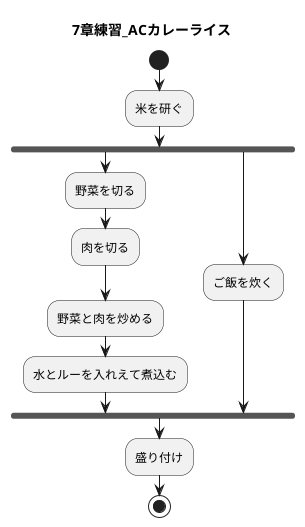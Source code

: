 @startuml 7章練習_ACカレーライス
title 7章練習_ACカレーライス
start
:米を研ぐ;
fork
:野菜を切る;
:肉を切る;
:野菜と肉を炒める;
:水とルーを入れえて煮込む;
fork again
:ご飯を炊く;
end fork
:盛り付け;
stop
@enduml